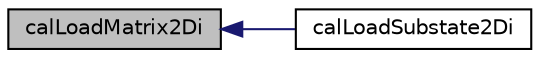 digraph "calLoadMatrix2Di"
{
  edge [fontname="Helvetica",fontsize="10",labelfontname="Helvetica",labelfontsize="10"];
  node [fontname="Helvetica",fontsize="10",shape=record];
  rankdir="LR";
  Node1 [label="calLoadMatrix2Di",height=0.2,width=0.4,color="black", fillcolor="grey75", style="filled" fontcolor="black"];
  Node1 -> Node2 [dir="back",color="midnightblue",fontsize="10",style="solid",fontname="Helvetica"];
  Node2 [label="calLoadSubstate2Di",height=0.2,width=0.4,color="black", fillcolor="white", style="filled",URL="$cal2_d_i_o_8h.html#ab598fa57b3cfe48671938bf013ebb133",tooltip="Loads an int substate from file. "];
}
